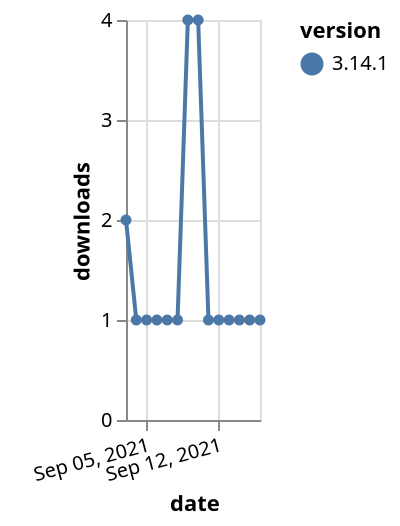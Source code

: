 {"$schema": "https://vega.github.io/schema/vega-lite/v5.json", "description": "A simple bar chart with embedded data.", "data": {"values": [{"date": "2021-09-03", "total": 544, "delta": 2, "version": "3.14.1"}, {"date": "2021-09-04", "total": 545, "delta": 1, "version": "3.14.1"}, {"date": "2021-09-05", "total": 546, "delta": 1, "version": "3.14.1"}, {"date": "2021-09-06", "total": 547, "delta": 1, "version": "3.14.1"}, {"date": "2021-09-07", "total": 548, "delta": 1, "version": "3.14.1"}, {"date": "2021-09-08", "total": 549, "delta": 1, "version": "3.14.1"}, {"date": "2021-09-09", "total": 553, "delta": 4, "version": "3.14.1"}, {"date": "2021-09-10", "total": 557, "delta": 4, "version": "3.14.1"}, {"date": "2021-09-11", "total": 558, "delta": 1, "version": "3.14.1"}, {"date": "2021-09-12", "total": 559, "delta": 1, "version": "3.14.1"}, {"date": "2021-09-13", "total": 560, "delta": 1, "version": "3.14.1"}, {"date": "2021-09-14", "total": 561, "delta": 1, "version": "3.14.1"}, {"date": "2021-09-15", "total": 562, "delta": 1, "version": "3.14.1"}, {"date": "2021-09-16", "total": 563, "delta": 1, "version": "3.14.1"}]}, "width": "container", "mark": {"type": "line", "point": {"filled": true}}, "encoding": {"x": {"field": "date", "type": "temporal", "timeUnit": "yearmonthdate", "title": "date", "axis": {"labelAngle": -15}}, "y": {"field": "delta", "type": "quantitative", "title": "downloads"}, "color": {"field": "version", "type": "nominal"}, "tooltip": {"field": "delta"}}}